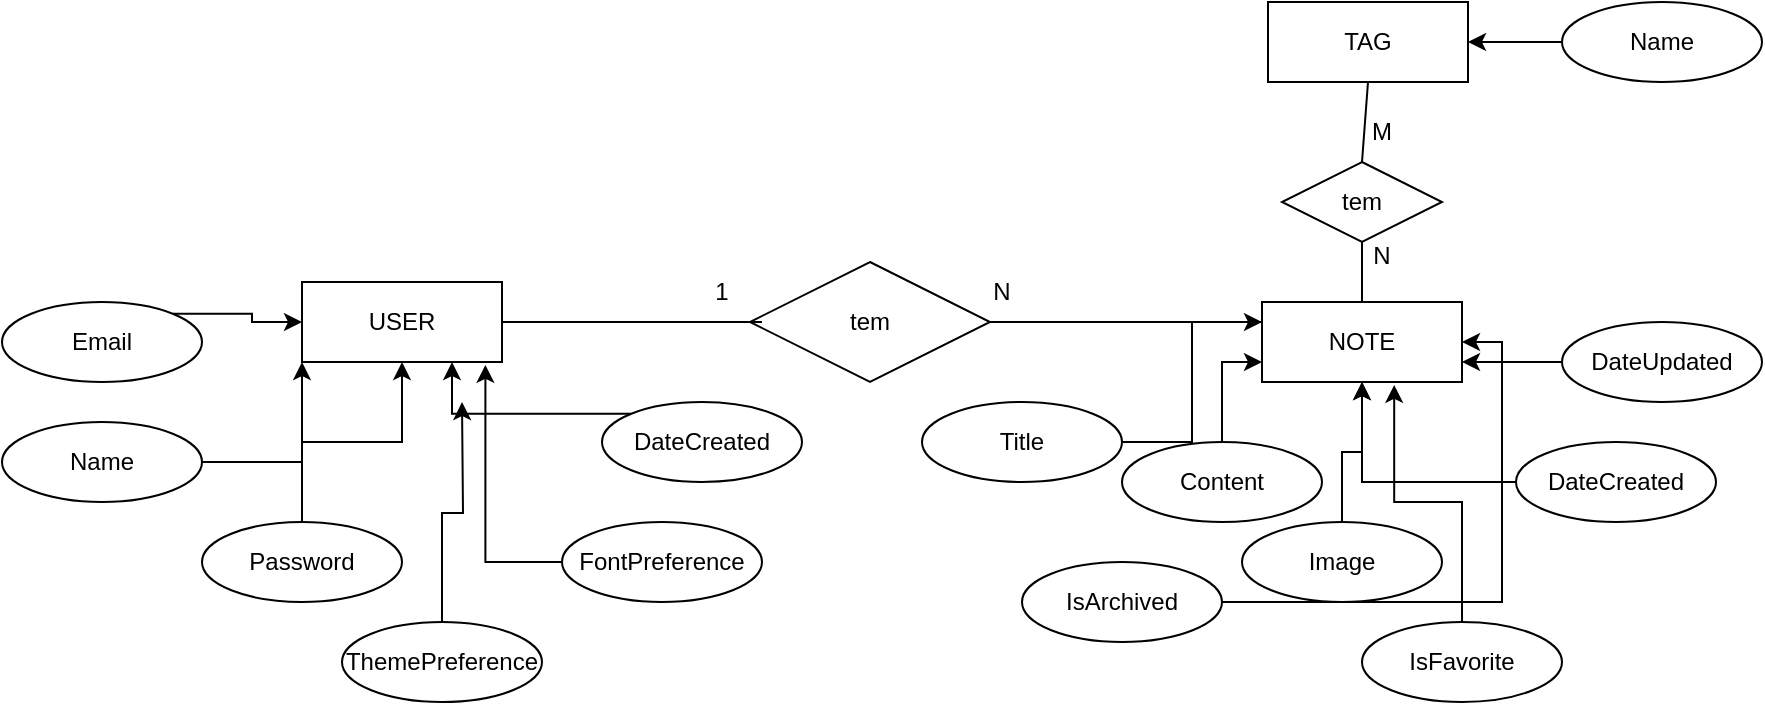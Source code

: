 <mxfile version="27.0.4" pages="3">
  <diagram name="Modelo Conceitual" id="GFitn_Uqq1SxptIxp6u2">
    <mxGraphModel dx="1212" dy="671" grid="1" gridSize="10" guides="1" tooltips="1" connect="1" arrows="1" fold="1" page="1" pageScale="1" pageWidth="827" pageHeight="1169" math="0" shadow="0">
      <root>
        <mxCell id="0" />
        <mxCell id="1" parent="0" />
        <mxCell id="TxYDIwSjiJq48j6zanX5-43" value="USER" style="whiteSpace=wrap;html=1;align=center;" vertex="1" parent="1">
          <mxGeometry x="210" y="200" width="100" height="40" as="geometry" />
        </mxCell>
        <mxCell id="TxYDIwSjiJq48j6zanX5-44" style="edgeStyle=orthogonalEdgeStyle;rounded=0;orthogonalLoop=1;jettySize=auto;html=1;exitX=1;exitY=0;exitDx=0;exitDy=0;entryX=0;entryY=0.5;entryDx=0;entryDy=0;" edge="1" parent="1" source="TxYDIwSjiJq48j6zanX5-45" target="TxYDIwSjiJq48j6zanX5-43">
          <mxGeometry relative="1" as="geometry" />
        </mxCell>
        <mxCell id="TxYDIwSjiJq48j6zanX5-45" value="Email" style="ellipse;whiteSpace=wrap;html=1;align=center;" vertex="1" parent="1">
          <mxGeometry x="60" y="210" width="100" height="40" as="geometry" />
        </mxCell>
        <mxCell id="TxYDIwSjiJq48j6zanX5-46" style="edgeStyle=orthogonalEdgeStyle;rounded=0;orthogonalLoop=1;jettySize=auto;html=1;entryX=0;entryY=1;entryDx=0;entryDy=0;" edge="1" parent="1" source="TxYDIwSjiJq48j6zanX5-47" target="TxYDIwSjiJq48j6zanX5-43">
          <mxGeometry relative="1" as="geometry" />
        </mxCell>
        <mxCell id="TxYDIwSjiJq48j6zanX5-47" value="Name&lt;span style=&quot;color: rgba(0, 0, 0, 0); font-family: monospace; font-size: 0px; text-align: start; text-wrap-mode: nowrap;&quot;&gt;%3CmxGraphModel%3E%3Croot%3E%3CmxCell%20id%3D%220%22%2F%3E%3CmxCell%20id%3D%221%22%20parent%3D%220%22%2F%3E%3CmxCell%20id%3D%222%22%20value%3D%22Email%22%20style%3D%22ellipse%3BwhiteSpace%3Dwrap%3Bhtml%3D1%3Balign%3Dcenter%3B%22%20vertex%3D%221%22%20parent%3D%221%22%3E%3CmxGeometry%20x%3D%2260%22%20y%3D%22150%22%20width%3D%22100%22%20height%3D%2240%22%20as%3D%22geometry%22%2F%3E%3C%2FmxCell%3E%3C%2Froot%3E%3C%2FmxGraphModel%3E&lt;/span&gt;" style="ellipse;whiteSpace=wrap;html=1;align=center;" vertex="1" parent="1">
          <mxGeometry x="60" y="270" width="100" height="40" as="geometry" />
        </mxCell>
        <mxCell id="TxYDIwSjiJq48j6zanX5-48" style="edgeStyle=orthogonalEdgeStyle;rounded=0;orthogonalLoop=1;jettySize=auto;html=1;" edge="1" parent="1" source="TxYDIwSjiJq48j6zanX5-49" target="TxYDIwSjiJq48j6zanX5-43">
          <mxGeometry relative="1" as="geometry" />
        </mxCell>
        <mxCell id="TxYDIwSjiJq48j6zanX5-49" value="Password" style="ellipse;whiteSpace=wrap;html=1;align=center;" vertex="1" parent="1">
          <mxGeometry x="160" y="320" width="100" height="40" as="geometry" />
        </mxCell>
        <mxCell id="TxYDIwSjiJq48j6zanX5-50" style="edgeStyle=orthogonalEdgeStyle;rounded=0;orthogonalLoop=1;jettySize=auto;html=1;exitX=0;exitY=0;exitDx=0;exitDy=0;entryX=0.75;entryY=1;entryDx=0;entryDy=0;" edge="1" parent="1" source="TxYDIwSjiJq48j6zanX5-51" target="TxYDIwSjiJq48j6zanX5-43">
          <mxGeometry relative="1" as="geometry" />
        </mxCell>
        <mxCell id="TxYDIwSjiJq48j6zanX5-51" value="DateCreated" style="ellipse;whiteSpace=wrap;html=1;align=center;" vertex="1" parent="1">
          <mxGeometry x="360" y="260" width="100" height="40" as="geometry" />
        </mxCell>
        <mxCell id="TxYDIwSjiJq48j6zanX5-52" value="NOTE" style="whiteSpace=wrap;html=1;align=center;" vertex="1" parent="1">
          <mxGeometry x="690" y="210" width="100" height="40" as="geometry" />
        </mxCell>
        <mxCell id="TxYDIwSjiJq48j6zanX5-53" style="edgeStyle=orthogonalEdgeStyle;rounded=0;orthogonalLoop=1;jettySize=auto;html=1;" edge="1" parent="1" source="TxYDIwSjiJq48j6zanX5-54">
          <mxGeometry relative="1" as="geometry">
            <mxPoint x="290.0" y="260" as="targetPoint" />
          </mxGeometry>
        </mxCell>
        <mxCell id="TxYDIwSjiJq48j6zanX5-54" value="ThemePreference" style="ellipse;whiteSpace=wrap;html=1;align=center;" vertex="1" parent="1">
          <mxGeometry x="230" y="370" width="100" height="40" as="geometry" />
        </mxCell>
        <mxCell id="TxYDIwSjiJq48j6zanX5-55" style="edgeStyle=orthogonalEdgeStyle;rounded=0;orthogonalLoop=1;jettySize=auto;html=1;entryX=0.917;entryY=1.036;entryDx=0;entryDy=0;entryPerimeter=0;" edge="1" parent="1" source="TxYDIwSjiJq48j6zanX5-56" target="TxYDIwSjiJq48j6zanX5-43">
          <mxGeometry relative="1" as="geometry">
            <mxPoint x="300.0" y="250" as="targetPoint" />
          </mxGeometry>
        </mxCell>
        <mxCell id="TxYDIwSjiJq48j6zanX5-56" value="FontPreference" style="ellipse;whiteSpace=wrap;html=1;align=center;" vertex="1" parent="1">
          <mxGeometry x="340" y="320" width="100" height="40" as="geometry" />
        </mxCell>
        <mxCell id="TxYDIwSjiJq48j6zanX5-57" style="edgeStyle=orthogonalEdgeStyle;rounded=0;orthogonalLoop=1;jettySize=auto;html=1;entryX=0;entryY=0.25;entryDx=0;entryDy=0;" edge="1" parent="1" source="TxYDIwSjiJq48j6zanX5-58" target="TxYDIwSjiJq48j6zanX5-52">
          <mxGeometry relative="1" as="geometry" />
        </mxCell>
        <mxCell id="TxYDIwSjiJq48j6zanX5-58" value="Title" style="ellipse;whiteSpace=wrap;html=1;align=center;" vertex="1" parent="1">
          <mxGeometry x="520" y="260" width="100" height="40" as="geometry" />
        </mxCell>
        <mxCell id="TxYDIwSjiJq48j6zanX5-59" style="edgeStyle=orthogonalEdgeStyle;rounded=0;orthogonalLoop=1;jettySize=auto;html=1;entryX=0;entryY=0.75;entryDx=0;entryDy=0;" edge="1" parent="1" source="TxYDIwSjiJq48j6zanX5-60" target="TxYDIwSjiJq48j6zanX5-52">
          <mxGeometry relative="1" as="geometry" />
        </mxCell>
        <mxCell id="TxYDIwSjiJq48j6zanX5-60" value="Content" style="ellipse;whiteSpace=wrap;html=1;align=center;" vertex="1" parent="1">
          <mxGeometry x="620" y="280" width="100" height="40" as="geometry" />
        </mxCell>
        <mxCell id="TxYDIwSjiJq48j6zanX5-61" style="edgeStyle=orthogonalEdgeStyle;rounded=0;orthogonalLoop=1;jettySize=auto;html=1;entryX=0.5;entryY=1;entryDx=0;entryDy=0;" edge="1" parent="1" source="TxYDIwSjiJq48j6zanX5-62" target="TxYDIwSjiJq48j6zanX5-52">
          <mxGeometry relative="1" as="geometry" />
        </mxCell>
        <mxCell id="TxYDIwSjiJq48j6zanX5-62" value="Image" style="ellipse;whiteSpace=wrap;html=1;align=center;" vertex="1" parent="1">
          <mxGeometry x="680" y="320" width="100" height="40" as="geometry" />
        </mxCell>
        <mxCell id="TxYDIwSjiJq48j6zanX5-63" style="edgeStyle=orthogonalEdgeStyle;rounded=0;orthogonalLoop=1;jettySize=auto;html=1;" edge="1" parent="1" source="TxYDIwSjiJq48j6zanX5-64" target="TxYDIwSjiJq48j6zanX5-52">
          <mxGeometry relative="1" as="geometry">
            <mxPoint x="750" y="260" as="targetPoint" />
          </mxGeometry>
        </mxCell>
        <mxCell id="TxYDIwSjiJq48j6zanX5-64" value="DateCreated" style="ellipse;whiteSpace=wrap;html=1;align=center;" vertex="1" parent="1">
          <mxGeometry x="817" y="280" width="100" height="40" as="geometry" />
        </mxCell>
        <mxCell id="TxYDIwSjiJq48j6zanX5-65" style="edgeStyle=orthogonalEdgeStyle;rounded=0;orthogonalLoop=1;jettySize=auto;html=1;entryX=1;entryY=0.75;entryDx=0;entryDy=0;" edge="1" parent="1" source="TxYDIwSjiJq48j6zanX5-66" target="TxYDIwSjiJq48j6zanX5-52">
          <mxGeometry relative="1" as="geometry" />
        </mxCell>
        <mxCell id="TxYDIwSjiJq48j6zanX5-66" value="DateUpdated" style="ellipse;whiteSpace=wrap;html=1;align=center;" vertex="1" parent="1">
          <mxGeometry x="840" y="220" width="100" height="40" as="geometry" />
        </mxCell>
        <mxCell id="TxYDIwSjiJq48j6zanX5-67" style="edgeStyle=orthogonalEdgeStyle;rounded=0;orthogonalLoop=1;jettySize=auto;html=1;entryX=1;entryY=0.5;entryDx=0;entryDy=0;" edge="1" parent="1" source="TxYDIwSjiJq48j6zanX5-68" target="TxYDIwSjiJq48j6zanX5-52">
          <mxGeometry relative="1" as="geometry" />
        </mxCell>
        <mxCell id="TxYDIwSjiJq48j6zanX5-68" value="IsArchived" style="ellipse;whiteSpace=wrap;html=1;align=center;" vertex="1" parent="1">
          <mxGeometry x="570" y="340" width="100" height="40" as="geometry" />
        </mxCell>
        <mxCell id="TxYDIwSjiJq48j6zanX5-69" style="edgeStyle=orthogonalEdgeStyle;rounded=0;orthogonalLoop=1;jettySize=auto;html=1;entryX=0.661;entryY=1.036;entryDx=0;entryDy=0;entryPerimeter=0;" edge="1" parent="1" source="TxYDIwSjiJq48j6zanX5-70" target="TxYDIwSjiJq48j6zanX5-52">
          <mxGeometry relative="1" as="geometry">
            <mxPoint x="760" y="260" as="targetPoint" />
          </mxGeometry>
        </mxCell>
        <mxCell id="TxYDIwSjiJq48j6zanX5-70" value="IsFavorite" style="ellipse;whiteSpace=wrap;html=1;align=center;" vertex="1" parent="1">
          <mxGeometry x="740" y="370" width="100" height="40" as="geometry" />
        </mxCell>
        <mxCell id="TxYDIwSjiJq48j6zanX5-71" value="TAG" style="whiteSpace=wrap;html=1;align=center;" vertex="1" parent="1">
          <mxGeometry x="693" y="60" width="100" height="40" as="geometry" />
        </mxCell>
        <mxCell id="TxYDIwSjiJq48j6zanX5-72" style="edgeStyle=orthogonalEdgeStyle;rounded=0;orthogonalLoop=1;jettySize=auto;html=1;" edge="1" parent="1" source="TxYDIwSjiJq48j6zanX5-73" target="TxYDIwSjiJq48j6zanX5-71">
          <mxGeometry relative="1" as="geometry" />
        </mxCell>
        <mxCell id="TxYDIwSjiJq48j6zanX5-73" value="Name&lt;span style=&quot;color: rgba(0, 0, 0, 0); font-family: monospace; font-size: 0px; text-align: start; text-wrap-mode: nowrap;&quot;&gt;%3CmxGraphModel%3E%3Croot%3E%3CmxCell%20id%3D%220%22%2F%3E%3CmxCell%20id%3D%221%22%20parent%3D%220%22%2F%3E%3CmxCell%20id%3D%222%22%20value%3D%22Email%22%20style%3D%22ellipse%3BwhiteSpace%3Dwrap%3Bhtml%3D1%3Balign%3Dcenter%3B%22%20vertex%3D%221%22%20parent%3D%221%22%3E%3CmxGeometry%20x%3D%2260%22%20y%3D%22150%22%20width%3D%22100%22%20height%3D%2240%22%20as%3D%22geometry%22%2F%3E%3C%2FmxCell%3E%3C%2Froot%3E%3C%2FmxGraphModel%3E&lt;/span&gt;" style="ellipse;whiteSpace=wrap;html=1;align=center;" vertex="1" parent="1">
          <mxGeometry x="840" y="60" width="100" height="40" as="geometry" />
        </mxCell>
        <mxCell id="TxYDIwSjiJq48j6zanX5-74" value="tem" style="shape=rhombus;perimeter=rhombusPerimeter;whiteSpace=wrap;html=1;align=center;" vertex="1" parent="1">
          <mxGeometry x="434" y="190" width="120" height="60" as="geometry" />
        </mxCell>
        <mxCell id="TxYDIwSjiJq48j6zanX5-75" value="" style="endArrow=none;html=1;rounded=0;exitX=1;exitY=0.5;exitDx=0;exitDy=0;" edge="1" parent="1" source="TxYDIwSjiJq48j6zanX5-43">
          <mxGeometry relative="1" as="geometry">
            <mxPoint x="310" y="220" as="sourcePoint" />
            <mxPoint x="440" y="220" as="targetPoint" />
          </mxGeometry>
        </mxCell>
        <mxCell id="TxYDIwSjiJq48j6zanX5-76" value="" style="endArrow=none;html=1;rounded=0;exitX=1;exitY=0.5;exitDx=0;exitDy=0;entryX=0;entryY=0.25;entryDx=0;entryDy=0;" edge="1" parent="1" source="TxYDIwSjiJq48j6zanX5-74" target="TxYDIwSjiJq48j6zanX5-52">
          <mxGeometry relative="1" as="geometry">
            <mxPoint x="550" y="170" as="sourcePoint" />
            <mxPoint x="710" y="170" as="targetPoint" />
          </mxGeometry>
        </mxCell>
        <mxCell id="TxYDIwSjiJq48j6zanX5-77" value="1" style="text;html=1;align=center;verticalAlign=middle;whiteSpace=wrap;rounded=0;" vertex="1" parent="1">
          <mxGeometry x="390" y="190" width="60" height="30" as="geometry" />
        </mxCell>
        <mxCell id="TxYDIwSjiJq48j6zanX5-78" value="N" style="text;html=1;align=center;verticalAlign=middle;whiteSpace=wrap;rounded=0;" vertex="1" parent="1">
          <mxGeometry x="530" y="190" width="60" height="30" as="geometry" />
        </mxCell>
        <mxCell id="TxYDIwSjiJq48j6zanX5-79" value="tem" style="shape=rhombus;perimeter=rhombusPerimeter;whiteSpace=wrap;html=1;align=center;" vertex="1" parent="1">
          <mxGeometry x="700" y="140" width="80" height="40" as="geometry" />
        </mxCell>
        <mxCell id="TxYDIwSjiJq48j6zanX5-80" value="" style="endArrow=none;html=1;rounded=0;entryX=0.5;entryY=1;entryDx=0;entryDy=0;exitX=0.5;exitY=0;exitDx=0;exitDy=0;" edge="1" parent="1" source="TxYDIwSjiJq48j6zanX5-79" target="TxYDIwSjiJq48j6zanX5-71">
          <mxGeometry width="50" height="50" relative="1" as="geometry">
            <mxPoint x="620" y="150" as="sourcePoint" />
            <mxPoint x="670" y="100" as="targetPoint" />
          </mxGeometry>
        </mxCell>
        <mxCell id="TxYDIwSjiJq48j6zanX5-81" value="" style="endArrow=none;html=1;rounded=0;exitX=0.5;exitY=0;exitDx=0;exitDy=0;entryX=0.5;entryY=1;entryDx=0;entryDy=0;" edge="1" parent="1" source="TxYDIwSjiJq48j6zanX5-52" target="TxYDIwSjiJq48j6zanX5-79">
          <mxGeometry width="50" height="50" relative="1" as="geometry">
            <mxPoint x="600" y="150" as="sourcePoint" />
            <mxPoint x="650" y="100" as="targetPoint" />
          </mxGeometry>
        </mxCell>
        <mxCell id="TxYDIwSjiJq48j6zanX5-82" value="N" style="text;html=1;align=center;verticalAlign=middle;whiteSpace=wrap;rounded=0;" vertex="1" parent="1">
          <mxGeometry x="720" y="170" width="60" height="34" as="geometry" />
        </mxCell>
        <mxCell id="TxYDIwSjiJq48j6zanX5-83" value="M" style="text;html=1;align=center;verticalAlign=middle;whiteSpace=wrap;rounded=0;" vertex="1" parent="1">
          <mxGeometry x="720" y="110" width="60" height="30" as="geometry" />
        </mxCell>
      </root>
    </mxGraphModel>
  </diagram>
  <diagram id="LC0yp8Z5pGSbEX3fBK40" name="Modelo Lógico">
    <mxGraphModel dx="1030" dy="570" grid="1" gridSize="10" guides="1" tooltips="1" connect="1" arrows="1" fold="1" page="1" pageScale="1" pageWidth="1169" pageHeight="827" math="0" shadow="0">
      <root>
        <mxCell id="0" />
        <mxCell id="1" parent="0" />
        <mxCell id="jrxYhTmzXREU2-UzFOaf-1" value="USER" style="shape=table;startSize=30;container=1;collapsible=1;childLayout=tableLayout;fixedRows=1;rowLines=0;fontStyle=1;align=center;resizeLast=1;html=1;" parent="1" vertex="1">
          <mxGeometry x="100" y="360" width="180" height="240" as="geometry" />
        </mxCell>
        <mxCell id="jrxYhTmzXREU2-UzFOaf-2" value="" style="shape=tableRow;horizontal=0;startSize=0;swimlaneHead=0;swimlaneBody=0;fillColor=none;collapsible=0;dropTarget=0;points=[[0,0.5],[1,0.5]];portConstraint=eastwest;top=0;left=0;right=0;bottom=1;" parent="jrxYhTmzXREU2-UzFOaf-1" vertex="1">
          <mxGeometry y="30" width="180" height="30" as="geometry" />
        </mxCell>
        <mxCell id="jrxYhTmzXREU2-UzFOaf-3" value="PK" style="shape=partialRectangle;connectable=0;fillColor=none;top=0;left=0;bottom=0;right=0;fontStyle=1;overflow=hidden;whiteSpace=wrap;html=1;" parent="jrxYhTmzXREU2-UzFOaf-2" vertex="1">
          <mxGeometry width="30" height="30" as="geometry">
            <mxRectangle width="30" height="30" as="alternateBounds" />
          </mxGeometry>
        </mxCell>
        <mxCell id="jrxYhTmzXREU2-UzFOaf-4" value="IdUser" style="shape=partialRectangle;connectable=0;fillColor=none;top=0;left=0;bottom=0;right=0;align=left;spacingLeft=6;fontStyle=5;overflow=hidden;whiteSpace=wrap;html=1;" parent="jrxYhTmzXREU2-UzFOaf-2" vertex="1">
          <mxGeometry x="30" width="150" height="30" as="geometry">
            <mxRectangle width="150" height="30" as="alternateBounds" />
          </mxGeometry>
        </mxCell>
        <mxCell id="jrxYhTmzXREU2-UzFOaf-5" value="" style="shape=tableRow;horizontal=0;startSize=0;swimlaneHead=0;swimlaneBody=0;fillColor=none;collapsible=0;dropTarget=0;points=[[0,0.5],[1,0.5]];portConstraint=eastwest;top=0;left=0;right=0;bottom=0;" parent="jrxYhTmzXREU2-UzFOaf-1" vertex="1">
          <mxGeometry y="60" width="180" height="30" as="geometry" />
        </mxCell>
        <mxCell id="jrxYhTmzXREU2-UzFOaf-6" value="" style="shape=partialRectangle;connectable=0;fillColor=none;top=0;left=0;bottom=0;right=0;editable=1;overflow=hidden;whiteSpace=wrap;html=1;" parent="jrxYhTmzXREU2-UzFOaf-5" vertex="1">
          <mxGeometry width="30" height="30" as="geometry">
            <mxRectangle width="30" height="30" as="alternateBounds" />
          </mxGeometry>
        </mxCell>
        <mxCell id="jrxYhTmzXREU2-UzFOaf-7" value="Name" style="shape=partialRectangle;connectable=0;fillColor=none;top=0;left=0;bottom=0;right=0;align=left;spacingLeft=6;overflow=hidden;whiteSpace=wrap;html=1;" parent="jrxYhTmzXREU2-UzFOaf-5" vertex="1">
          <mxGeometry x="30" width="150" height="30" as="geometry">
            <mxRectangle width="150" height="30" as="alternateBounds" />
          </mxGeometry>
        </mxCell>
        <mxCell id="jrxYhTmzXREU2-UzFOaf-8" value="" style="shape=tableRow;horizontal=0;startSize=0;swimlaneHead=0;swimlaneBody=0;fillColor=none;collapsible=0;dropTarget=0;points=[[0,0.5],[1,0.5]];portConstraint=eastwest;top=0;left=0;right=0;bottom=0;" parent="jrxYhTmzXREU2-UzFOaf-1" vertex="1">
          <mxGeometry y="90" width="180" height="30" as="geometry" />
        </mxCell>
        <mxCell id="jrxYhTmzXREU2-UzFOaf-9" value="" style="shape=partialRectangle;connectable=0;fillColor=none;top=0;left=0;bottom=0;right=0;editable=1;overflow=hidden;whiteSpace=wrap;html=1;" parent="jrxYhTmzXREU2-UzFOaf-8" vertex="1">
          <mxGeometry width="30" height="30" as="geometry">
            <mxRectangle width="30" height="30" as="alternateBounds" />
          </mxGeometry>
        </mxCell>
        <mxCell id="jrxYhTmzXREU2-UzFOaf-10" value="E-mail" style="shape=partialRectangle;connectable=0;fillColor=none;top=0;left=0;bottom=0;right=0;align=left;spacingLeft=6;overflow=hidden;whiteSpace=wrap;html=1;" parent="jrxYhTmzXREU2-UzFOaf-8" vertex="1">
          <mxGeometry x="30" width="150" height="30" as="geometry">
            <mxRectangle width="150" height="30" as="alternateBounds" />
          </mxGeometry>
        </mxCell>
        <mxCell id="jrxYhTmzXREU2-UzFOaf-11" value="" style="shape=tableRow;horizontal=0;startSize=0;swimlaneHead=0;swimlaneBody=0;fillColor=none;collapsible=0;dropTarget=0;points=[[0,0.5],[1,0.5]];portConstraint=eastwest;top=0;left=0;right=0;bottom=0;" parent="jrxYhTmzXREU2-UzFOaf-1" vertex="1">
          <mxGeometry y="120" width="180" height="30" as="geometry" />
        </mxCell>
        <mxCell id="jrxYhTmzXREU2-UzFOaf-12" value="" style="shape=partialRectangle;connectable=0;fillColor=none;top=0;left=0;bottom=0;right=0;editable=1;overflow=hidden;whiteSpace=wrap;html=1;" parent="jrxYhTmzXREU2-UzFOaf-11" vertex="1">
          <mxGeometry width="30" height="30" as="geometry">
            <mxRectangle width="30" height="30" as="alternateBounds" />
          </mxGeometry>
        </mxCell>
        <mxCell id="jrxYhTmzXREU2-UzFOaf-13" value="Password" style="shape=partialRectangle;connectable=0;fillColor=none;top=0;left=0;bottom=0;right=0;align=left;spacingLeft=6;overflow=hidden;whiteSpace=wrap;html=1;" parent="jrxYhTmzXREU2-UzFOaf-11" vertex="1">
          <mxGeometry x="30" width="150" height="30" as="geometry">
            <mxRectangle width="150" height="30" as="alternateBounds" />
          </mxGeometry>
        </mxCell>
        <mxCell id="4gci7dMAnFwMINMMyCjD-27" value="" style="shape=tableRow;horizontal=0;startSize=0;swimlaneHead=0;swimlaneBody=0;fillColor=none;collapsible=0;dropTarget=0;points=[[0,0.5],[1,0.5]];portConstraint=eastwest;top=0;left=0;right=0;bottom=0;" parent="jrxYhTmzXREU2-UzFOaf-1" vertex="1">
          <mxGeometry y="150" width="180" height="30" as="geometry" />
        </mxCell>
        <mxCell id="4gci7dMAnFwMINMMyCjD-28" value="" style="shape=partialRectangle;connectable=0;fillColor=none;top=0;left=0;bottom=0;right=0;editable=1;overflow=hidden;whiteSpace=wrap;html=1;" parent="4gci7dMAnFwMINMMyCjD-27" vertex="1">
          <mxGeometry width="30" height="30" as="geometry">
            <mxRectangle width="30" height="30" as="alternateBounds" />
          </mxGeometry>
        </mxCell>
        <mxCell id="4gci7dMAnFwMINMMyCjD-29" value="UserThemePreference" style="shape=partialRectangle;connectable=0;fillColor=none;top=0;left=0;bottom=0;right=0;align=left;spacingLeft=6;overflow=hidden;whiteSpace=wrap;html=1;" parent="4gci7dMAnFwMINMMyCjD-27" vertex="1">
          <mxGeometry x="30" width="150" height="30" as="geometry">
            <mxRectangle width="150" height="30" as="alternateBounds" />
          </mxGeometry>
        </mxCell>
        <mxCell id="4gci7dMAnFwMINMMyCjD-30" value="" style="shape=tableRow;horizontal=0;startSize=0;swimlaneHead=0;swimlaneBody=0;fillColor=none;collapsible=0;dropTarget=0;points=[[0,0.5],[1,0.5]];portConstraint=eastwest;top=0;left=0;right=0;bottom=0;" parent="jrxYhTmzXREU2-UzFOaf-1" vertex="1">
          <mxGeometry y="180" width="180" height="30" as="geometry" />
        </mxCell>
        <mxCell id="4gci7dMAnFwMINMMyCjD-31" value="" style="shape=partialRectangle;connectable=0;fillColor=none;top=0;left=0;bottom=0;right=0;editable=1;overflow=hidden;whiteSpace=wrap;html=1;" parent="4gci7dMAnFwMINMMyCjD-30" vertex="1">
          <mxGeometry width="30" height="30" as="geometry">
            <mxRectangle width="30" height="30" as="alternateBounds" />
          </mxGeometry>
        </mxCell>
        <mxCell id="4gci7dMAnFwMINMMyCjD-32" value="UserFontPreference" style="shape=partialRectangle;connectable=0;fillColor=none;top=0;left=0;bottom=0;right=0;align=left;spacingLeft=6;overflow=hidden;whiteSpace=wrap;html=1;" parent="4gci7dMAnFwMINMMyCjD-30" vertex="1">
          <mxGeometry x="30" width="150" height="30" as="geometry">
            <mxRectangle width="150" height="30" as="alternateBounds" />
          </mxGeometry>
        </mxCell>
        <mxCell id="rWOp-Gt1o1wOZVpWEtKT-8" style="shape=tableRow;horizontal=0;startSize=0;swimlaneHead=0;swimlaneBody=0;fillColor=none;collapsible=0;dropTarget=0;points=[[0,0.5],[1,0.5]];portConstraint=eastwest;top=0;left=0;right=0;bottom=0;" parent="jrxYhTmzXREU2-UzFOaf-1" vertex="1">
          <mxGeometry y="210" width="180" height="30" as="geometry" />
        </mxCell>
        <mxCell id="rWOp-Gt1o1wOZVpWEtKT-9" style="shape=partialRectangle;connectable=0;fillColor=none;top=0;left=0;bottom=0;right=0;editable=1;overflow=hidden;whiteSpace=wrap;html=1;" parent="rWOp-Gt1o1wOZVpWEtKT-8" vertex="1">
          <mxGeometry width="30" height="30" as="geometry">
            <mxRectangle width="30" height="30" as="alternateBounds" />
          </mxGeometry>
        </mxCell>
        <mxCell id="rWOp-Gt1o1wOZVpWEtKT-10" value="CreatedAt" style="shape=partialRectangle;connectable=0;fillColor=none;top=0;left=0;bottom=0;right=0;align=left;spacingLeft=6;overflow=hidden;whiteSpace=wrap;html=1;" parent="rWOp-Gt1o1wOZVpWEtKT-8" vertex="1">
          <mxGeometry x="30" width="150" height="30" as="geometry">
            <mxRectangle width="150" height="30" as="alternateBounds" />
          </mxGeometry>
        </mxCell>
        <mxCell id="jrxYhTmzXREU2-UzFOaf-14" value="NOTE" style="shape=table;startSize=30;container=1;collapsible=1;childLayout=tableLayout;fixedRows=1;rowLines=0;fontStyle=1;align=center;resizeLast=1;html=1;swimlaneLine=1;" parent="1" vertex="1">
          <mxGeometry x="360" y="360" width="180" height="360" as="geometry" />
        </mxCell>
        <mxCell id="jrxYhTmzXREU2-UzFOaf-15" value="" style="shape=tableRow;horizontal=0;startSize=0;swimlaneHead=0;swimlaneBody=0;fillColor=none;collapsible=0;dropTarget=0;points=[[0,0.5],[1,0.5]];portConstraint=eastwest;top=0;left=0;right=0;bottom=1;" parent="jrxYhTmzXREU2-UzFOaf-14" vertex="1">
          <mxGeometry y="30" width="180" height="30" as="geometry" />
        </mxCell>
        <mxCell id="jrxYhTmzXREU2-UzFOaf-16" value="PK" style="shape=partialRectangle;connectable=0;fillColor=none;top=0;left=0;bottom=0;right=0;fontStyle=1;overflow=hidden;whiteSpace=wrap;html=1;" parent="jrxYhTmzXREU2-UzFOaf-15" vertex="1">
          <mxGeometry width="30" height="30" as="geometry">
            <mxRectangle width="30" height="30" as="alternateBounds" />
          </mxGeometry>
        </mxCell>
        <mxCell id="jrxYhTmzXREU2-UzFOaf-17" value="IdNote" style="shape=partialRectangle;connectable=0;fillColor=none;top=0;left=0;bottom=0;right=0;align=left;spacingLeft=6;fontStyle=5;overflow=hidden;whiteSpace=wrap;html=1;" parent="jrxYhTmzXREU2-UzFOaf-15" vertex="1">
          <mxGeometry x="30" width="150" height="30" as="geometry">
            <mxRectangle width="150" height="30" as="alternateBounds" />
          </mxGeometry>
        </mxCell>
        <mxCell id="jrxYhTmzXREU2-UzFOaf-18" value="" style="shape=tableRow;horizontal=0;startSize=0;swimlaneHead=0;swimlaneBody=0;fillColor=none;collapsible=0;dropTarget=0;points=[[0,0.5],[1,0.5]];portConstraint=eastwest;top=0;left=0;right=0;bottom=0;" parent="jrxYhTmzXREU2-UzFOaf-14" vertex="1">
          <mxGeometry y="60" width="180" height="30" as="geometry" />
        </mxCell>
        <mxCell id="jrxYhTmzXREU2-UzFOaf-19" value="" style="shape=partialRectangle;connectable=0;fillColor=none;top=0;left=0;bottom=0;right=0;editable=1;overflow=hidden;whiteSpace=wrap;html=1;" parent="jrxYhTmzXREU2-UzFOaf-18" vertex="1">
          <mxGeometry width="30" height="30" as="geometry">
            <mxRectangle width="30" height="30" as="alternateBounds" />
          </mxGeometry>
        </mxCell>
        <mxCell id="jrxYhTmzXREU2-UzFOaf-20" value="Title" style="shape=partialRectangle;connectable=0;fillColor=none;top=0;left=0;bottom=0;right=0;align=left;spacingLeft=6;overflow=hidden;whiteSpace=wrap;html=1;" parent="jrxYhTmzXREU2-UzFOaf-18" vertex="1">
          <mxGeometry x="30" width="150" height="30" as="geometry">
            <mxRectangle width="150" height="30" as="alternateBounds" />
          </mxGeometry>
        </mxCell>
        <mxCell id="jrxYhTmzXREU2-UzFOaf-21" value="" style="shape=tableRow;horizontal=0;startSize=0;swimlaneHead=0;swimlaneBody=0;fillColor=none;collapsible=0;dropTarget=0;points=[[0,0.5],[1,0.5]];portConstraint=eastwest;top=0;left=0;right=0;bottom=0;" parent="jrxYhTmzXREU2-UzFOaf-14" vertex="1">
          <mxGeometry y="90" width="180" height="30" as="geometry" />
        </mxCell>
        <mxCell id="jrxYhTmzXREU2-UzFOaf-22" value="" style="shape=partialRectangle;connectable=0;fillColor=none;top=0;left=0;bottom=0;right=0;editable=1;overflow=hidden;whiteSpace=wrap;html=1;" parent="jrxYhTmzXREU2-UzFOaf-21" vertex="1">
          <mxGeometry width="30" height="30" as="geometry">
            <mxRectangle width="30" height="30" as="alternateBounds" />
          </mxGeometry>
        </mxCell>
        <mxCell id="jrxYhTmzXREU2-UzFOaf-23" value="Content" style="shape=partialRectangle;connectable=0;fillColor=none;top=0;left=0;bottom=0;right=0;align=left;spacingLeft=6;overflow=hidden;whiteSpace=wrap;html=1;" parent="jrxYhTmzXREU2-UzFOaf-21" vertex="1">
          <mxGeometry x="30" width="150" height="30" as="geometry">
            <mxRectangle width="150" height="30" as="alternateBounds" />
          </mxGeometry>
        </mxCell>
        <mxCell id="rWOp-Gt1o1wOZVpWEtKT-11" style="shape=tableRow;horizontal=0;startSize=0;swimlaneHead=0;swimlaneBody=0;fillColor=none;collapsible=0;dropTarget=0;points=[[0,0.5],[1,0.5]];portConstraint=eastwest;top=0;left=0;right=0;bottom=0;" parent="jrxYhTmzXREU2-UzFOaf-14" vertex="1">
          <mxGeometry y="120" width="180" height="30" as="geometry" />
        </mxCell>
        <mxCell id="rWOp-Gt1o1wOZVpWEtKT-12" style="shape=partialRectangle;connectable=0;fillColor=none;top=0;left=0;bottom=0;right=0;editable=1;overflow=hidden;whiteSpace=wrap;html=1;" parent="rWOp-Gt1o1wOZVpWEtKT-11" vertex="1">
          <mxGeometry width="30" height="30" as="geometry">
            <mxRectangle width="30" height="30" as="alternateBounds" />
          </mxGeometry>
        </mxCell>
        <mxCell id="rWOp-Gt1o1wOZVpWEtKT-13" value="Imageurl" style="shape=partialRectangle;connectable=0;fillColor=none;top=0;left=0;bottom=0;right=0;align=left;spacingLeft=6;overflow=hidden;whiteSpace=wrap;html=1;" parent="rWOp-Gt1o1wOZVpWEtKT-11" vertex="1">
          <mxGeometry x="30" width="150" height="30" as="geometry">
            <mxRectangle width="150" height="30" as="alternateBounds" />
          </mxGeometry>
        </mxCell>
        <mxCell id="rWOp-Gt1o1wOZVpWEtKT-14" style="shape=tableRow;horizontal=0;startSize=0;swimlaneHead=0;swimlaneBody=0;fillColor=none;collapsible=0;dropTarget=0;points=[[0,0.5],[1,0.5]];portConstraint=eastwest;top=0;left=0;right=0;bottom=0;" parent="jrxYhTmzXREU2-UzFOaf-14" vertex="1">
          <mxGeometry y="150" width="180" height="30" as="geometry" />
        </mxCell>
        <mxCell id="rWOp-Gt1o1wOZVpWEtKT-15" style="shape=partialRectangle;connectable=0;fillColor=none;top=0;left=0;bottom=0;right=0;editable=1;overflow=hidden;whiteSpace=wrap;html=1;" parent="rWOp-Gt1o1wOZVpWEtKT-14" vertex="1">
          <mxGeometry width="30" height="30" as="geometry">
            <mxRectangle width="30" height="30" as="alternateBounds" />
          </mxGeometry>
        </mxCell>
        <mxCell id="rWOp-Gt1o1wOZVpWEtKT-16" value="Priority" style="shape=partialRectangle;connectable=0;fillColor=none;top=0;left=0;bottom=0;right=0;align=left;spacingLeft=6;overflow=hidden;whiteSpace=wrap;html=1;" parent="rWOp-Gt1o1wOZVpWEtKT-14" vertex="1">
          <mxGeometry x="30" width="150" height="30" as="geometry">
            <mxRectangle width="150" height="30" as="alternateBounds" />
          </mxGeometry>
        </mxCell>
        <mxCell id="jrxYhTmzXREU2-UzFOaf-24" value="" style="shape=tableRow;horizontal=0;startSize=0;swimlaneHead=0;swimlaneBody=0;fillColor=none;collapsible=0;dropTarget=0;points=[[0,0.5],[1,0.5]];portConstraint=eastwest;top=0;left=0;right=0;bottom=0;" parent="jrxYhTmzXREU2-UzFOaf-14" vertex="1">
          <mxGeometry y="180" width="180" height="30" as="geometry" />
        </mxCell>
        <mxCell id="jrxYhTmzXREU2-UzFOaf-25" value="" style="shape=partialRectangle;connectable=0;fillColor=none;top=0;left=0;bottom=0;right=0;editable=1;overflow=hidden;whiteSpace=wrap;html=1;" parent="jrxYhTmzXREU2-UzFOaf-24" vertex="1">
          <mxGeometry width="30" height="30" as="geometry">
            <mxRectangle width="30" height="30" as="alternateBounds" />
          </mxGeometry>
        </mxCell>
        <mxCell id="jrxYhTmzXREU2-UzFOaf-26" value="ImageUrl" style="shape=partialRectangle;connectable=0;fillColor=none;top=0;left=0;bottom=0;right=0;align=left;spacingLeft=6;overflow=hidden;whiteSpace=wrap;html=1;" parent="jrxYhTmzXREU2-UzFOaf-24" vertex="1">
          <mxGeometry x="30" width="150" height="30" as="geometry">
            <mxRectangle width="150" height="30" as="alternateBounds" />
          </mxGeometry>
        </mxCell>
        <mxCell id="PmrP8S9YGyrBBrGUnPLm-4" style="shape=tableRow;horizontal=0;startSize=0;swimlaneHead=0;swimlaneBody=0;fillColor=none;collapsible=0;dropTarget=0;points=[[0,0.5],[1,0.5]];portConstraint=eastwest;top=0;left=0;right=0;bottom=0;" parent="jrxYhTmzXREU2-UzFOaf-14" vertex="1">
          <mxGeometry y="210" width="180" height="30" as="geometry" />
        </mxCell>
        <mxCell id="PmrP8S9YGyrBBrGUnPLm-5" style="shape=partialRectangle;connectable=0;fillColor=none;top=0;left=0;bottom=0;right=0;editable=1;overflow=hidden;whiteSpace=wrap;html=1;" parent="PmrP8S9YGyrBBrGUnPLm-4" vertex="1">
          <mxGeometry width="30" height="30" as="geometry">
            <mxRectangle width="30" height="30" as="alternateBounds" />
          </mxGeometry>
        </mxCell>
        <mxCell id="PmrP8S9YGyrBBrGUnPLm-6" value="IsArchived" style="shape=partialRectangle;connectable=0;fillColor=none;top=0;left=0;bottom=0;right=0;align=left;spacingLeft=6;overflow=hidden;whiteSpace=wrap;html=1;" parent="PmrP8S9YGyrBBrGUnPLm-4" vertex="1">
          <mxGeometry x="30" width="150" height="30" as="geometry">
            <mxRectangle width="150" height="30" as="alternateBounds" />
          </mxGeometry>
        </mxCell>
        <mxCell id="PmrP8S9YGyrBBrGUnPLm-1" style="shape=tableRow;horizontal=0;startSize=0;swimlaneHead=0;swimlaneBody=0;fillColor=none;collapsible=0;dropTarget=0;points=[[0,0.5],[1,0.5]];portConstraint=eastwest;top=0;left=0;right=0;bottom=0;" parent="jrxYhTmzXREU2-UzFOaf-14" vertex="1">
          <mxGeometry y="240" width="180" height="30" as="geometry" />
        </mxCell>
        <mxCell id="PmrP8S9YGyrBBrGUnPLm-2" style="shape=partialRectangle;connectable=0;fillColor=none;top=0;left=0;bottom=0;right=0;editable=1;overflow=hidden;whiteSpace=wrap;html=1;" parent="PmrP8S9YGyrBBrGUnPLm-1" vertex="1">
          <mxGeometry width="30" height="30" as="geometry">
            <mxRectangle width="30" height="30" as="alternateBounds" />
          </mxGeometry>
        </mxCell>
        <mxCell id="PmrP8S9YGyrBBrGUnPLm-3" value="ArchivedDateTime" style="shape=partialRectangle;connectable=0;fillColor=none;top=0;left=0;bottom=0;right=0;align=left;spacingLeft=6;overflow=hidden;whiteSpace=wrap;html=1;" parent="PmrP8S9YGyrBBrGUnPLm-1" vertex="1">
          <mxGeometry x="30" width="150" height="30" as="geometry">
            <mxRectangle width="150" height="30" as="alternateBounds" />
          </mxGeometry>
        </mxCell>
        <mxCell id="PmrP8S9YGyrBBrGUnPLm-10" style="shape=tableRow;horizontal=0;startSize=0;swimlaneHead=0;swimlaneBody=0;fillColor=none;collapsible=0;dropTarget=0;points=[[0,0.5],[1,0.5]];portConstraint=eastwest;top=0;left=0;right=0;bottom=0;" parent="jrxYhTmzXREU2-UzFOaf-14" vertex="1">
          <mxGeometry y="270" width="180" height="30" as="geometry" />
        </mxCell>
        <mxCell id="PmrP8S9YGyrBBrGUnPLm-11" style="shape=partialRectangle;connectable=0;fillColor=none;top=0;left=0;bottom=0;right=0;editable=1;overflow=hidden;whiteSpace=wrap;html=1;" parent="PmrP8S9YGyrBBrGUnPLm-10" vertex="1">
          <mxGeometry width="30" height="30" as="geometry">
            <mxRectangle width="30" height="30" as="alternateBounds" />
          </mxGeometry>
        </mxCell>
        <mxCell id="PmrP8S9YGyrBBrGUnPLm-12" value="CreatedAt" style="shape=partialRectangle;connectable=0;fillColor=none;top=0;left=0;bottom=0;right=0;align=left;spacingLeft=6;overflow=hidden;whiteSpace=wrap;html=1;" parent="PmrP8S9YGyrBBrGUnPLm-10" vertex="1">
          <mxGeometry x="30" width="150" height="30" as="geometry">
            <mxRectangle width="150" height="30" as="alternateBounds" />
          </mxGeometry>
        </mxCell>
        <mxCell id="PmrP8S9YGyrBBrGUnPLm-7" style="shape=tableRow;horizontal=0;startSize=0;swimlaneHead=0;swimlaneBody=0;fillColor=none;collapsible=0;dropTarget=0;points=[[0,0.5],[1,0.5]];portConstraint=eastwest;top=0;left=0;right=0;bottom=0;" parent="jrxYhTmzXREU2-UzFOaf-14" vertex="1">
          <mxGeometry y="300" width="180" height="30" as="geometry" />
        </mxCell>
        <mxCell id="PmrP8S9YGyrBBrGUnPLm-8" style="shape=partialRectangle;connectable=0;fillColor=none;top=0;left=0;bottom=0;right=0;editable=1;overflow=hidden;whiteSpace=wrap;html=1;" parent="PmrP8S9YGyrBBrGUnPLm-7" vertex="1">
          <mxGeometry width="30" height="30" as="geometry">
            <mxRectangle width="30" height="30" as="alternateBounds" />
          </mxGeometry>
        </mxCell>
        <mxCell id="PmrP8S9YGyrBBrGUnPLm-9" value="UpdatedAt" style="shape=partialRectangle;connectable=0;fillColor=none;top=0;left=0;bottom=0;right=0;align=left;spacingLeft=6;overflow=hidden;whiteSpace=wrap;html=1;" parent="PmrP8S9YGyrBBrGUnPLm-7" vertex="1">
          <mxGeometry x="30" width="150" height="30" as="geometry">
            <mxRectangle width="150" height="30" as="alternateBounds" />
          </mxGeometry>
        </mxCell>
        <mxCell id="4gci7dMAnFwMINMMyCjD-36" value="" style="shape=tableRow;horizontal=0;startSize=0;swimlaneHead=0;swimlaneBody=0;fillColor=none;collapsible=0;dropTarget=0;points=[[0,0.5],[1,0.5]];portConstraint=eastwest;top=0;left=0;right=0;bottom=1;" parent="jrxYhTmzXREU2-UzFOaf-14" vertex="1">
          <mxGeometry y="330" width="180" height="30" as="geometry" />
        </mxCell>
        <mxCell id="4gci7dMAnFwMINMMyCjD-37" value="FK" style="shape=partialRectangle;connectable=0;fillColor=none;top=0;left=0;bottom=0;right=0;fontStyle=1;overflow=hidden;whiteSpace=wrap;html=1;" parent="4gci7dMAnFwMINMMyCjD-36" vertex="1">
          <mxGeometry width="30" height="30" as="geometry">
            <mxRectangle width="30" height="30" as="alternateBounds" />
          </mxGeometry>
        </mxCell>
        <mxCell id="4gci7dMAnFwMINMMyCjD-38" value="UserID" style="shape=partialRectangle;connectable=0;fillColor=none;top=0;left=0;bottom=0;right=0;align=left;spacingLeft=6;fontStyle=5;overflow=hidden;whiteSpace=wrap;html=1;" parent="4gci7dMAnFwMINMMyCjD-36" vertex="1">
          <mxGeometry x="30" width="150" height="30" as="geometry">
            <mxRectangle width="150" height="30" as="alternateBounds" />
          </mxGeometry>
        </mxCell>
        <mxCell id="0jCU4VT8t3RcOZ7ZZGpK-1" value="TAG" style="shape=table;startSize=30;container=1;collapsible=1;childLayout=tableLayout;fixedRows=1;rowLines=0;fontStyle=1;align=center;resizeLast=1;html=1;" parent="1" vertex="1">
          <mxGeometry x="910" y="360" width="180" height="120" as="geometry" />
        </mxCell>
        <mxCell id="0jCU4VT8t3RcOZ7ZZGpK-2" value="" style="shape=tableRow;horizontal=0;startSize=0;swimlaneHead=0;swimlaneBody=0;fillColor=none;collapsible=0;dropTarget=0;points=[[0,0.5],[1,0.5]];portConstraint=eastwest;top=0;left=0;right=0;bottom=1;" parent="0jCU4VT8t3RcOZ7ZZGpK-1" vertex="1">
          <mxGeometry y="30" width="180" height="30" as="geometry" />
        </mxCell>
        <mxCell id="0jCU4VT8t3RcOZ7ZZGpK-3" value="PK" style="shape=partialRectangle;connectable=0;fillColor=none;top=0;left=0;bottom=0;right=0;fontStyle=1;overflow=hidden;whiteSpace=wrap;html=1;" parent="0jCU4VT8t3RcOZ7ZZGpK-2" vertex="1">
          <mxGeometry width="30" height="30" as="geometry">
            <mxRectangle width="30" height="30" as="alternateBounds" />
          </mxGeometry>
        </mxCell>
        <mxCell id="0jCU4VT8t3RcOZ7ZZGpK-4" value="IdTag" style="shape=partialRectangle;connectable=0;fillColor=none;top=0;left=0;bottom=0;right=0;align=left;spacingLeft=6;fontStyle=5;overflow=hidden;whiteSpace=wrap;html=1;" parent="0jCU4VT8t3RcOZ7ZZGpK-2" vertex="1">
          <mxGeometry x="30" width="150" height="30" as="geometry">
            <mxRectangle width="150" height="30" as="alternateBounds" />
          </mxGeometry>
        </mxCell>
        <mxCell id="0jCU4VT8t3RcOZ7ZZGpK-5" value="" style="shape=tableRow;horizontal=0;startSize=0;swimlaneHead=0;swimlaneBody=0;fillColor=none;collapsible=0;dropTarget=0;points=[[0,0.5],[1,0.5]];portConstraint=eastwest;top=0;left=0;right=0;bottom=0;" parent="0jCU4VT8t3RcOZ7ZZGpK-1" vertex="1">
          <mxGeometry y="60" width="180" height="30" as="geometry" />
        </mxCell>
        <mxCell id="0jCU4VT8t3RcOZ7ZZGpK-6" value="" style="shape=partialRectangle;connectable=0;fillColor=none;top=0;left=0;bottom=0;right=0;editable=1;overflow=hidden;whiteSpace=wrap;html=1;" parent="0jCU4VT8t3RcOZ7ZZGpK-5" vertex="1">
          <mxGeometry width="30" height="30" as="geometry">
            <mxRectangle width="30" height="30" as="alternateBounds" />
          </mxGeometry>
        </mxCell>
        <mxCell id="0jCU4VT8t3RcOZ7ZZGpK-7" value="Name" style="shape=partialRectangle;connectable=0;fillColor=none;top=0;left=0;bottom=0;right=0;align=left;spacingLeft=6;overflow=hidden;whiteSpace=wrap;html=1;" parent="0jCU4VT8t3RcOZ7ZZGpK-5" vertex="1">
          <mxGeometry x="30" width="150" height="30" as="geometry">
            <mxRectangle width="150" height="30" as="alternateBounds" />
          </mxGeometry>
        </mxCell>
        <mxCell id="0jCU4VT8t3RcOZ7ZZGpK-8" value="" style="shape=tableRow;horizontal=0;startSize=0;swimlaneHead=0;swimlaneBody=0;fillColor=none;collapsible=0;dropTarget=0;points=[[0,0.5],[1,0.5]];portConstraint=eastwest;top=0;left=0;right=0;bottom=0;" parent="0jCU4VT8t3RcOZ7ZZGpK-1" vertex="1">
          <mxGeometry y="90" width="180" height="30" as="geometry" />
        </mxCell>
        <mxCell id="0jCU4VT8t3RcOZ7ZZGpK-9" value="" style="shape=partialRectangle;connectable=0;fillColor=none;top=0;left=0;bottom=0;right=0;editable=1;overflow=hidden;whiteSpace=wrap;html=1;" parent="0jCU4VT8t3RcOZ7ZZGpK-8" vertex="1">
          <mxGeometry width="30" height="30" as="geometry">
            <mxRectangle width="30" height="30" as="alternateBounds" />
          </mxGeometry>
        </mxCell>
        <mxCell id="0jCU4VT8t3RcOZ7ZZGpK-10" value="CreatedAt" style="shape=partialRectangle;connectable=0;fillColor=none;top=0;left=0;bottom=0;right=0;align=left;spacingLeft=6;overflow=hidden;whiteSpace=wrap;html=1;" parent="0jCU4VT8t3RcOZ7ZZGpK-8" vertex="1">
          <mxGeometry x="30" width="150" height="30" as="geometry">
            <mxRectangle width="150" height="30" as="alternateBounds" />
          </mxGeometry>
        </mxCell>
        <mxCell id="6JB9Y-NK-Qf3RWNA-E_i-3" value="" style="edgeStyle=entityRelationEdgeStyle;fontSize=12;html=1;endArrow=ERoneToMany;rounded=0;exitX=0.999;exitY=0.329;exitDx=0;exitDy=0;entryX=0;entryY=0.5;entryDx=0;entryDy=0;exitPerimeter=0;" parent="1" source="jrxYhTmzXREU2-UzFOaf-2" target="4gci7dMAnFwMINMMyCjD-36" edge="1">
          <mxGeometry width="100" height="100" relative="1" as="geometry">
            <mxPoint x="380" y="406" as="sourcePoint" />
            <mxPoint x="480" y="306" as="targetPoint" />
            <Array as="points">
              <mxPoint x="300" y="400" />
            </Array>
          </mxGeometry>
        </mxCell>
        <mxCell id="PmrP8S9YGyrBBrGUnPLm-13" value="NOTETAG" style="shape=table;startSize=30;container=1;collapsible=1;childLayout=tableLayout;fixedRows=1;rowLines=0;fontStyle=1;align=center;resizeLast=1;html=1;" parent="1" vertex="1">
          <mxGeometry x="630" y="360" width="180" height="120" as="geometry" />
        </mxCell>
        <mxCell id="PmrP8S9YGyrBBrGUnPLm-14" value="" style="shape=tableRow;horizontal=0;startSize=0;swimlaneHead=0;swimlaneBody=0;fillColor=none;collapsible=0;dropTarget=0;points=[[0,0.5],[1,0.5]];portConstraint=eastwest;top=0;left=0;right=0;bottom=1;" parent="PmrP8S9YGyrBBrGUnPLm-13" vertex="1">
          <mxGeometry y="30" width="180" height="30" as="geometry" />
        </mxCell>
        <mxCell id="PmrP8S9YGyrBBrGUnPLm-15" value="PK" style="shape=partialRectangle;connectable=0;fillColor=none;top=0;left=0;bottom=0;right=0;fontStyle=1;overflow=hidden;whiteSpace=wrap;html=1;" parent="PmrP8S9YGyrBBrGUnPLm-14" vertex="1">
          <mxGeometry width="30" height="30" as="geometry">
            <mxRectangle width="30" height="30" as="alternateBounds" />
          </mxGeometry>
        </mxCell>
        <mxCell id="PmrP8S9YGyrBBrGUnPLm-16" value="IdNoteTag" style="shape=partialRectangle;connectable=0;fillColor=none;top=0;left=0;bottom=0;right=0;align=left;spacingLeft=6;fontStyle=5;overflow=hidden;whiteSpace=wrap;html=1;" parent="PmrP8S9YGyrBBrGUnPLm-14" vertex="1">
          <mxGeometry x="30" width="150" height="30" as="geometry">
            <mxRectangle width="150" height="30" as="alternateBounds" />
          </mxGeometry>
        </mxCell>
        <mxCell id="PmrP8S9YGyrBBrGUnPLm-17" value="" style="shape=tableRow;horizontal=0;startSize=0;swimlaneHead=0;swimlaneBody=0;fillColor=none;collapsible=0;dropTarget=0;points=[[0,0.5],[1,0.5]];portConstraint=eastwest;top=0;left=0;right=0;bottom=0;" parent="PmrP8S9YGyrBBrGUnPLm-13" vertex="1">
          <mxGeometry y="60" width="180" height="30" as="geometry" />
        </mxCell>
        <mxCell id="PmrP8S9YGyrBBrGUnPLm-18" value="FK" style="shape=partialRectangle;connectable=0;fillColor=none;top=0;left=0;bottom=0;right=0;editable=1;overflow=hidden;whiteSpace=wrap;html=1;" parent="PmrP8S9YGyrBBrGUnPLm-17" vertex="1">
          <mxGeometry width="30" height="30" as="geometry">
            <mxRectangle width="30" height="30" as="alternateBounds" />
          </mxGeometry>
        </mxCell>
        <mxCell id="PmrP8S9YGyrBBrGUnPLm-19" value="IdNote" style="shape=partialRectangle;connectable=0;fillColor=none;top=0;left=0;bottom=0;right=0;align=left;spacingLeft=6;overflow=hidden;whiteSpace=wrap;html=1;" parent="PmrP8S9YGyrBBrGUnPLm-17" vertex="1">
          <mxGeometry x="30" width="150" height="30" as="geometry">
            <mxRectangle width="150" height="30" as="alternateBounds" />
          </mxGeometry>
        </mxCell>
        <mxCell id="PmrP8S9YGyrBBrGUnPLm-20" value="" style="shape=tableRow;horizontal=0;startSize=0;swimlaneHead=0;swimlaneBody=0;fillColor=none;collapsible=0;dropTarget=0;points=[[0,0.5],[1,0.5]];portConstraint=eastwest;top=0;left=0;right=0;bottom=0;" parent="PmrP8S9YGyrBBrGUnPLm-13" vertex="1">
          <mxGeometry y="90" width="180" height="30" as="geometry" />
        </mxCell>
        <mxCell id="PmrP8S9YGyrBBrGUnPLm-21" value="FK" style="shape=partialRectangle;connectable=0;fillColor=none;top=0;left=0;bottom=0;right=0;editable=1;overflow=hidden;whiteSpace=wrap;html=1;" parent="PmrP8S9YGyrBBrGUnPLm-20" vertex="1">
          <mxGeometry width="30" height="30" as="geometry">
            <mxRectangle width="30" height="30" as="alternateBounds" />
          </mxGeometry>
        </mxCell>
        <mxCell id="PmrP8S9YGyrBBrGUnPLm-22" value="IdTag" style="shape=partialRectangle;connectable=0;fillColor=none;top=0;left=0;bottom=0;right=0;align=left;spacingLeft=6;overflow=hidden;whiteSpace=wrap;html=1;" parent="PmrP8S9YGyrBBrGUnPLm-20" vertex="1">
          <mxGeometry x="30" width="150" height="30" as="geometry">
            <mxRectangle width="150" height="30" as="alternateBounds" />
          </mxGeometry>
        </mxCell>
        <mxCell id="PmrP8S9YGyrBBrGUnPLm-35" value="" style="edgeStyle=entityRelationEdgeStyle;fontSize=12;html=1;endArrow=ERoneToMany;rounded=0;exitX=1.002;exitY=0.329;exitDx=0;exitDy=0;entryX=0;entryY=0.5;entryDx=0;entryDy=0;exitPerimeter=0;" parent="1" source="jrxYhTmzXREU2-UzFOaf-15" target="PmrP8S9YGyrBBrGUnPLm-17" edge="1">
          <mxGeometry width="100" height="100" relative="1" as="geometry">
            <mxPoint x="540" y="410" as="sourcePoint" />
            <mxPoint x="620" y="715" as="targetPoint" />
            <Array as="points">
              <mxPoint x="560" y="410" />
            </Array>
          </mxGeometry>
        </mxCell>
        <mxCell id="PmrP8S9YGyrBBrGUnPLm-36" value="" style="edgeStyle=entityRelationEdgeStyle;fontSize=12;html=1;endArrow=ERoneToMany;rounded=0;exitX=0;exitY=0.333;exitDx=0;exitDy=0;entryX=1;entryY=0.5;entryDx=0;entryDy=0;exitPerimeter=0;" parent="1" source="0jCU4VT8t3RcOZ7ZZGpK-2" target="PmrP8S9YGyrBBrGUnPLm-20" edge="1">
          <mxGeometry width="100" height="100" relative="1" as="geometry">
            <mxPoint x="840" y="510" as="sourcePoint" />
            <mxPoint x="930" y="535" as="targetPoint" />
            <Array as="points">
              <mxPoint x="900" y="400" />
              <mxPoint x="860" y="510" />
            </Array>
          </mxGeometry>
        </mxCell>
      </root>
    </mxGraphModel>
  </diagram>
  <diagram name="Modelo Físico" id="PMWwqqTDiZOELac2KNfw">
    <mxGraphModel dx="1477" dy="1983" grid="1" gridSize="10" guides="1" tooltips="1" connect="1" arrows="1" fold="1" page="1" pageScale="1" pageWidth="827" pageHeight="1169" math="0" shadow="0">
      <root>
        <mxCell id="K2kxRJOnG1ooGyJTduKq-0" />
        <mxCell id="K2kxRJOnG1ooGyJTduKq-1" parent="K2kxRJOnG1ooGyJTduKq-0" />
        <mxCell id="T-Nmk9jyRlvtOSEB7D91-0" value="NOTE_USER" style="shape=table;startSize=30;container=1;collapsible=1;childLayout=tableLayout;fixedRows=1;rowLines=0;fontStyle=1;align=center;resizeLast=1;html=1;" parent="K2kxRJOnG1ooGyJTduKq-1" vertex="1">
          <mxGeometry x="220" y="-150" width="220" height="240" as="geometry" />
        </mxCell>
        <mxCell id="T-Nmk9jyRlvtOSEB7D91-1" value="" style="shape=tableRow;horizontal=0;startSize=0;swimlaneHead=0;swimlaneBody=0;fillColor=none;collapsible=0;dropTarget=0;points=[[0,0.5],[1,0.5]];portConstraint=eastwest;top=0;left=0;right=0;bottom=1;" parent="T-Nmk9jyRlvtOSEB7D91-0" vertex="1">
          <mxGeometry y="30" width="220" height="30" as="geometry" />
        </mxCell>
        <mxCell id="T-Nmk9jyRlvtOSEB7D91-2" value="PK" style="shape=partialRectangle;connectable=0;fillColor=none;top=0;left=0;bottom=0;right=0;fontStyle=1;overflow=hidden;whiteSpace=wrap;html=1;" parent="T-Nmk9jyRlvtOSEB7D91-1" vertex="1">
          <mxGeometry width="30" height="30" as="geometry">
            <mxRectangle width="30" height="30" as="alternateBounds" />
          </mxGeometry>
        </mxCell>
        <mxCell id="T-Nmk9jyRlvtOSEB7D91-3" value="IdUser INT" style="shape=partialRectangle;connectable=0;fillColor=none;top=0;left=0;bottom=0;right=0;align=left;spacingLeft=6;fontStyle=5;overflow=hidden;whiteSpace=wrap;html=1;" parent="T-Nmk9jyRlvtOSEB7D91-1" vertex="1">
          <mxGeometry x="30" width="190" height="30" as="geometry">
            <mxRectangle width="190" height="30" as="alternateBounds" />
          </mxGeometry>
        </mxCell>
        <mxCell id="T-Nmk9jyRlvtOSEB7D91-4" value="" style="shape=tableRow;horizontal=0;startSize=0;swimlaneHead=0;swimlaneBody=0;fillColor=none;collapsible=0;dropTarget=0;points=[[0,0.5],[1,0.5]];portConstraint=eastwest;top=0;left=0;right=0;bottom=0;" parent="T-Nmk9jyRlvtOSEB7D91-0" vertex="1">
          <mxGeometry y="60" width="220" height="30" as="geometry" />
        </mxCell>
        <mxCell id="T-Nmk9jyRlvtOSEB7D91-5" value="" style="shape=partialRectangle;connectable=0;fillColor=none;top=0;left=0;bottom=0;right=0;editable=1;overflow=hidden;whiteSpace=wrap;html=1;" parent="T-Nmk9jyRlvtOSEB7D91-4" vertex="1">
          <mxGeometry width="30" height="30" as="geometry">
            <mxRectangle width="30" height="30" as="alternateBounds" />
          </mxGeometry>
        </mxCell>
        <mxCell id="T-Nmk9jyRlvtOSEB7D91-6" value="Name VARCHAR (255)" style="shape=partialRectangle;connectable=0;fillColor=none;top=0;left=0;bottom=0;right=0;align=left;spacingLeft=6;overflow=hidden;whiteSpace=wrap;html=1;" parent="T-Nmk9jyRlvtOSEB7D91-4" vertex="1">
          <mxGeometry x="30" width="190" height="30" as="geometry">
            <mxRectangle width="190" height="30" as="alternateBounds" />
          </mxGeometry>
        </mxCell>
        <mxCell id="T-Nmk9jyRlvtOSEB7D91-7" value="" style="shape=tableRow;horizontal=0;startSize=0;swimlaneHead=0;swimlaneBody=0;fillColor=none;collapsible=0;dropTarget=0;points=[[0,0.5],[1,0.5]];portConstraint=eastwest;top=0;left=0;right=0;bottom=0;" parent="T-Nmk9jyRlvtOSEB7D91-0" vertex="1">
          <mxGeometry y="90" width="220" height="30" as="geometry" />
        </mxCell>
        <mxCell id="T-Nmk9jyRlvtOSEB7D91-8" value="" style="shape=partialRectangle;connectable=0;fillColor=none;top=0;left=0;bottom=0;right=0;editable=1;overflow=hidden;whiteSpace=wrap;html=1;" parent="T-Nmk9jyRlvtOSEB7D91-7" vertex="1">
          <mxGeometry width="30" height="30" as="geometry">
            <mxRectangle width="30" height="30" as="alternateBounds" />
          </mxGeometry>
        </mxCell>
        <mxCell id="T-Nmk9jyRlvtOSEB7D91-9" value="E-mail VARCHAR(255)" style="shape=partialRectangle;connectable=0;fillColor=none;top=0;left=0;bottom=0;right=0;align=left;spacingLeft=6;overflow=hidden;whiteSpace=wrap;html=1;" parent="T-Nmk9jyRlvtOSEB7D91-7" vertex="1">
          <mxGeometry x="30" width="190" height="30" as="geometry">
            <mxRectangle width="190" height="30" as="alternateBounds" />
          </mxGeometry>
        </mxCell>
        <mxCell id="T-Nmk9jyRlvtOSEB7D91-10" value="" style="shape=tableRow;horizontal=0;startSize=0;swimlaneHead=0;swimlaneBody=0;fillColor=none;collapsible=0;dropTarget=0;points=[[0,0.5],[1,0.5]];portConstraint=eastwest;top=0;left=0;right=0;bottom=0;" parent="T-Nmk9jyRlvtOSEB7D91-0" vertex="1">
          <mxGeometry y="120" width="220" height="30" as="geometry" />
        </mxCell>
        <mxCell id="T-Nmk9jyRlvtOSEB7D91-11" value="" style="shape=partialRectangle;connectable=0;fillColor=none;top=0;left=0;bottom=0;right=0;editable=1;overflow=hidden;whiteSpace=wrap;html=1;" parent="T-Nmk9jyRlvtOSEB7D91-10" vertex="1">
          <mxGeometry width="30" height="30" as="geometry">
            <mxRectangle width="30" height="30" as="alternateBounds" />
          </mxGeometry>
        </mxCell>
        <mxCell id="T-Nmk9jyRlvtOSEB7D91-12" value="Password VARCHAR (255)" style="shape=partialRectangle;connectable=0;fillColor=none;top=0;left=0;bottom=0;right=0;align=left;spacingLeft=6;overflow=hidden;whiteSpace=wrap;html=1;" parent="T-Nmk9jyRlvtOSEB7D91-10" vertex="1">
          <mxGeometry x="30" width="190" height="30" as="geometry">
            <mxRectangle width="190" height="30" as="alternateBounds" />
          </mxGeometry>
        </mxCell>
        <mxCell id="T-Nmk9jyRlvtOSEB7D91-13" value="" style="shape=tableRow;horizontal=0;startSize=0;swimlaneHead=0;swimlaneBody=0;fillColor=none;collapsible=0;dropTarget=0;points=[[0,0.5],[1,0.5]];portConstraint=eastwest;top=0;left=0;right=0;bottom=0;" parent="T-Nmk9jyRlvtOSEB7D91-0" vertex="1">
          <mxGeometry y="150" width="220" height="30" as="geometry" />
        </mxCell>
        <mxCell id="T-Nmk9jyRlvtOSEB7D91-14" value="" style="shape=partialRectangle;connectable=0;fillColor=none;top=0;left=0;bottom=0;right=0;editable=1;overflow=hidden;whiteSpace=wrap;html=1;" parent="T-Nmk9jyRlvtOSEB7D91-13" vertex="1">
          <mxGeometry width="30" height="30" as="geometry">
            <mxRectangle width="30" height="30" as="alternateBounds" />
          </mxGeometry>
        </mxCell>
        <mxCell id="T-Nmk9jyRlvtOSEB7D91-15" value="UserThemePreference INT" style="shape=partialRectangle;connectable=0;fillColor=none;top=0;left=0;bottom=0;right=0;align=left;spacingLeft=6;overflow=hidden;whiteSpace=wrap;html=1;" parent="T-Nmk9jyRlvtOSEB7D91-13" vertex="1">
          <mxGeometry x="30" width="190" height="30" as="geometry">
            <mxRectangle width="190" height="30" as="alternateBounds" />
          </mxGeometry>
        </mxCell>
        <mxCell id="T-Nmk9jyRlvtOSEB7D91-16" value="" style="shape=tableRow;horizontal=0;startSize=0;swimlaneHead=0;swimlaneBody=0;fillColor=none;collapsible=0;dropTarget=0;points=[[0,0.5],[1,0.5]];portConstraint=eastwest;top=0;left=0;right=0;bottom=0;" parent="T-Nmk9jyRlvtOSEB7D91-0" vertex="1">
          <mxGeometry y="180" width="220" height="30" as="geometry" />
        </mxCell>
        <mxCell id="T-Nmk9jyRlvtOSEB7D91-17" value="" style="shape=partialRectangle;connectable=0;fillColor=none;top=0;left=0;bottom=0;right=0;editable=1;overflow=hidden;whiteSpace=wrap;html=1;" parent="T-Nmk9jyRlvtOSEB7D91-16" vertex="1">
          <mxGeometry width="30" height="30" as="geometry">
            <mxRectangle width="30" height="30" as="alternateBounds" />
          </mxGeometry>
        </mxCell>
        <mxCell id="T-Nmk9jyRlvtOSEB7D91-18" value="UserFontPreference INT" style="shape=partialRectangle;connectable=0;fillColor=none;top=0;left=0;bottom=0;right=0;align=left;spacingLeft=6;overflow=hidden;whiteSpace=wrap;html=1;" parent="T-Nmk9jyRlvtOSEB7D91-16" vertex="1">
          <mxGeometry x="30" width="190" height="30" as="geometry">
            <mxRectangle width="190" height="30" as="alternateBounds" />
          </mxGeometry>
        </mxCell>
        <mxCell id="T-Nmk9jyRlvtOSEB7D91-19" style="shape=tableRow;horizontal=0;startSize=0;swimlaneHead=0;swimlaneBody=0;fillColor=none;collapsible=0;dropTarget=0;points=[[0,0.5],[1,0.5]];portConstraint=eastwest;top=0;left=0;right=0;bottom=0;" parent="T-Nmk9jyRlvtOSEB7D91-0" vertex="1">
          <mxGeometry y="210" width="220" height="30" as="geometry" />
        </mxCell>
        <mxCell id="T-Nmk9jyRlvtOSEB7D91-20" style="shape=partialRectangle;connectable=0;fillColor=none;top=0;left=0;bottom=0;right=0;editable=1;overflow=hidden;whiteSpace=wrap;html=1;" parent="T-Nmk9jyRlvtOSEB7D91-19" vertex="1">
          <mxGeometry width="30" height="30" as="geometry">
            <mxRectangle width="30" height="30" as="alternateBounds" />
          </mxGeometry>
        </mxCell>
        <mxCell id="T-Nmk9jyRlvtOSEB7D91-21" value="CreatedAt DATETIME" style="shape=partialRectangle;connectable=0;fillColor=none;top=0;left=0;bottom=0;right=0;align=left;spacingLeft=6;overflow=hidden;whiteSpace=wrap;html=1;" parent="T-Nmk9jyRlvtOSEB7D91-19" vertex="1">
          <mxGeometry x="30" width="190" height="30" as="geometry">
            <mxRectangle width="190" height="30" as="alternateBounds" />
          </mxGeometry>
        </mxCell>
        <mxCell id="T-Nmk9jyRlvtOSEB7D91-22" value="NOTE" style="shape=table;startSize=30;container=1;collapsible=1;childLayout=tableLayout;fixedRows=1;rowLines=0;fontStyle=1;align=center;resizeLast=1;html=1;swimlaneLine=1;" parent="K2kxRJOnG1ooGyJTduKq-1" vertex="1">
          <mxGeometry x="500" y="-150" width="190" height="300" as="geometry" />
        </mxCell>
        <mxCell id="T-Nmk9jyRlvtOSEB7D91-23" value="" style="shape=tableRow;horizontal=0;startSize=0;swimlaneHead=0;swimlaneBody=0;fillColor=none;collapsible=0;dropTarget=0;points=[[0,0.5],[1,0.5]];portConstraint=eastwest;top=0;left=0;right=0;bottom=1;" parent="T-Nmk9jyRlvtOSEB7D91-22" vertex="1">
          <mxGeometry y="30" width="190" height="30" as="geometry" />
        </mxCell>
        <mxCell id="T-Nmk9jyRlvtOSEB7D91-24" value="PK" style="shape=partialRectangle;connectable=0;fillColor=none;top=0;left=0;bottom=0;right=0;fontStyle=1;overflow=hidden;whiteSpace=wrap;html=1;" parent="T-Nmk9jyRlvtOSEB7D91-23" vertex="1">
          <mxGeometry width="30" height="30" as="geometry">
            <mxRectangle width="30" height="30" as="alternateBounds" />
          </mxGeometry>
        </mxCell>
        <mxCell id="T-Nmk9jyRlvtOSEB7D91-25" value="IdNote INT" style="shape=partialRectangle;connectable=0;fillColor=none;top=0;left=0;bottom=0;right=0;align=left;spacingLeft=6;fontStyle=5;overflow=hidden;whiteSpace=wrap;html=1;" parent="T-Nmk9jyRlvtOSEB7D91-23" vertex="1">
          <mxGeometry x="30" width="160" height="30" as="geometry">
            <mxRectangle width="160" height="30" as="alternateBounds" />
          </mxGeometry>
        </mxCell>
        <mxCell id="T-Nmk9jyRlvtOSEB7D91-26" value="" style="shape=tableRow;horizontal=0;startSize=0;swimlaneHead=0;swimlaneBody=0;fillColor=none;collapsible=0;dropTarget=0;points=[[0,0.5],[1,0.5]];portConstraint=eastwest;top=0;left=0;right=0;bottom=0;" parent="T-Nmk9jyRlvtOSEB7D91-22" vertex="1">
          <mxGeometry y="60" width="190" height="30" as="geometry" />
        </mxCell>
        <mxCell id="T-Nmk9jyRlvtOSEB7D91-27" value="" style="shape=partialRectangle;connectable=0;fillColor=none;top=0;left=0;bottom=0;right=0;editable=1;overflow=hidden;whiteSpace=wrap;html=1;" parent="T-Nmk9jyRlvtOSEB7D91-26" vertex="1">
          <mxGeometry width="30" height="30" as="geometry">
            <mxRectangle width="30" height="30" as="alternateBounds" />
          </mxGeometry>
        </mxCell>
        <mxCell id="T-Nmk9jyRlvtOSEB7D91-28" value="Title VARCHAR (255)&amp;nbsp;" style="shape=partialRectangle;connectable=0;fillColor=none;top=0;left=0;bottom=0;right=0;align=left;spacingLeft=6;overflow=hidden;whiteSpace=wrap;html=1;" parent="T-Nmk9jyRlvtOSEB7D91-26" vertex="1">
          <mxGeometry x="30" width="160" height="30" as="geometry">
            <mxRectangle width="160" height="30" as="alternateBounds" />
          </mxGeometry>
        </mxCell>
        <mxCell id="T-Nmk9jyRlvtOSEB7D91-29" value="" style="shape=tableRow;horizontal=0;startSize=0;swimlaneHead=0;swimlaneBody=0;fillColor=none;collapsible=0;dropTarget=0;points=[[0,0.5],[1,0.5]];portConstraint=eastwest;top=0;left=0;right=0;bottom=0;" parent="T-Nmk9jyRlvtOSEB7D91-22" vertex="1">
          <mxGeometry y="90" width="190" height="30" as="geometry" />
        </mxCell>
        <mxCell id="T-Nmk9jyRlvtOSEB7D91-30" value="" style="shape=partialRectangle;connectable=0;fillColor=none;top=0;left=0;bottom=0;right=0;editable=1;overflow=hidden;whiteSpace=wrap;html=1;" parent="T-Nmk9jyRlvtOSEB7D91-29" vertex="1">
          <mxGeometry width="30" height="30" as="geometry">
            <mxRectangle width="30" height="30" as="alternateBounds" />
          </mxGeometry>
        </mxCell>
        <mxCell id="T-Nmk9jyRlvtOSEB7D91-31" value="Content NVARCHAR(MAX)" style="shape=partialRectangle;connectable=0;fillColor=none;top=0;left=0;bottom=0;right=0;align=left;spacingLeft=6;overflow=hidden;whiteSpace=wrap;html=1;" parent="T-Nmk9jyRlvtOSEB7D91-29" vertex="1">
          <mxGeometry x="30" width="160" height="30" as="geometry">
            <mxRectangle width="160" height="30" as="alternateBounds" />
          </mxGeometry>
        </mxCell>
        <mxCell id="T-Nmk9jyRlvtOSEB7D91-32" style="shape=tableRow;horizontal=0;startSize=0;swimlaneHead=0;swimlaneBody=0;fillColor=none;collapsible=0;dropTarget=0;points=[[0,0.5],[1,0.5]];portConstraint=eastwest;top=0;left=0;right=0;bottom=0;" parent="T-Nmk9jyRlvtOSEB7D91-22" vertex="1">
          <mxGeometry y="120" width="190" height="30" as="geometry" />
        </mxCell>
        <mxCell id="T-Nmk9jyRlvtOSEB7D91-33" style="shape=partialRectangle;connectable=0;fillColor=none;top=0;left=0;bottom=0;right=0;editable=1;overflow=hidden;whiteSpace=wrap;html=1;" parent="T-Nmk9jyRlvtOSEB7D91-32" vertex="1">
          <mxGeometry width="30" height="30" as="geometry">
            <mxRectangle width="30" height="30" as="alternateBounds" />
          </mxGeometry>
        </mxCell>
        <mxCell id="T-Nmk9jyRlvtOSEB7D91-34" value="Imageurl VARCHAR (255)" style="shape=partialRectangle;connectable=0;fillColor=none;top=0;left=0;bottom=0;right=0;align=left;spacingLeft=6;overflow=hidden;whiteSpace=wrap;html=1;" parent="T-Nmk9jyRlvtOSEB7D91-32" vertex="1">
          <mxGeometry x="30" width="160" height="30" as="geometry">
            <mxRectangle width="160" height="30" as="alternateBounds" />
          </mxGeometry>
        </mxCell>
        <mxCell id="T-Nmk9jyRlvtOSEB7D91-35" style="shape=tableRow;horizontal=0;startSize=0;swimlaneHead=0;swimlaneBody=0;fillColor=none;collapsible=0;dropTarget=0;points=[[0,0.5],[1,0.5]];portConstraint=eastwest;top=0;left=0;right=0;bottom=0;" parent="T-Nmk9jyRlvtOSEB7D91-22" vertex="1">
          <mxGeometry y="150" width="190" height="30" as="geometry" />
        </mxCell>
        <mxCell id="T-Nmk9jyRlvtOSEB7D91-36" style="shape=partialRectangle;connectable=0;fillColor=none;top=0;left=0;bottom=0;right=0;editable=1;overflow=hidden;whiteSpace=wrap;html=1;" parent="T-Nmk9jyRlvtOSEB7D91-35" vertex="1">
          <mxGeometry width="30" height="30" as="geometry">
            <mxRectangle width="30" height="30" as="alternateBounds" />
          </mxGeometry>
        </mxCell>
        <mxCell id="T-Nmk9jyRlvtOSEB7D91-37" value="IsFavorite BIT" style="shape=partialRectangle;connectable=0;fillColor=none;top=0;left=0;bottom=0;right=0;align=left;spacingLeft=6;overflow=hidden;whiteSpace=wrap;html=1;" parent="T-Nmk9jyRlvtOSEB7D91-35" vertex="1">
          <mxGeometry x="30" width="160" height="30" as="geometry">
            <mxRectangle width="160" height="30" as="alternateBounds" />
          </mxGeometry>
        </mxCell>
        <mxCell id="T-Nmk9jyRlvtOSEB7D91-41" style="shape=tableRow;horizontal=0;startSize=0;swimlaneHead=0;swimlaneBody=0;fillColor=none;collapsible=0;dropTarget=0;points=[[0,0.5],[1,0.5]];portConstraint=eastwest;top=0;left=0;right=0;bottom=0;" parent="T-Nmk9jyRlvtOSEB7D91-22" vertex="1">
          <mxGeometry y="180" width="190" height="30" as="geometry" />
        </mxCell>
        <mxCell id="T-Nmk9jyRlvtOSEB7D91-42" style="shape=partialRectangle;connectable=0;fillColor=none;top=0;left=0;bottom=0;right=0;editable=1;overflow=hidden;whiteSpace=wrap;html=1;" parent="T-Nmk9jyRlvtOSEB7D91-41" vertex="1">
          <mxGeometry width="30" height="30" as="geometry">
            <mxRectangle width="30" height="30" as="alternateBounds" />
          </mxGeometry>
        </mxCell>
        <mxCell id="T-Nmk9jyRlvtOSEB7D91-43" value="IsArchived BIT" style="shape=partialRectangle;connectable=0;fillColor=none;top=0;left=0;bottom=0;right=0;align=left;spacingLeft=6;overflow=hidden;whiteSpace=wrap;html=1;" parent="T-Nmk9jyRlvtOSEB7D91-41" vertex="1">
          <mxGeometry x="30" width="160" height="30" as="geometry">
            <mxRectangle width="160" height="30" as="alternateBounds" />
          </mxGeometry>
        </mxCell>
        <mxCell id="T-Nmk9jyRlvtOSEB7D91-47" style="shape=tableRow;horizontal=0;startSize=0;swimlaneHead=0;swimlaneBody=0;fillColor=none;collapsible=0;dropTarget=0;points=[[0,0.5],[1,0.5]];portConstraint=eastwest;top=0;left=0;right=0;bottom=0;" parent="T-Nmk9jyRlvtOSEB7D91-22" vertex="1">
          <mxGeometry y="210" width="190" height="30" as="geometry" />
        </mxCell>
        <mxCell id="T-Nmk9jyRlvtOSEB7D91-48" style="shape=partialRectangle;connectable=0;fillColor=none;top=0;left=0;bottom=0;right=0;editable=1;overflow=hidden;whiteSpace=wrap;html=1;" parent="T-Nmk9jyRlvtOSEB7D91-47" vertex="1">
          <mxGeometry width="30" height="30" as="geometry">
            <mxRectangle width="30" height="30" as="alternateBounds" />
          </mxGeometry>
        </mxCell>
        <mxCell id="T-Nmk9jyRlvtOSEB7D91-49" value="CreatedAt DATETIME" style="shape=partialRectangle;connectable=0;fillColor=none;top=0;left=0;bottom=0;right=0;align=left;spacingLeft=6;overflow=hidden;whiteSpace=wrap;html=1;" parent="T-Nmk9jyRlvtOSEB7D91-47" vertex="1">
          <mxGeometry x="30" width="160" height="30" as="geometry">
            <mxRectangle width="160" height="30" as="alternateBounds" />
          </mxGeometry>
        </mxCell>
        <mxCell id="T-Nmk9jyRlvtOSEB7D91-50" style="shape=tableRow;horizontal=0;startSize=0;swimlaneHead=0;swimlaneBody=0;fillColor=none;collapsible=0;dropTarget=0;points=[[0,0.5],[1,0.5]];portConstraint=eastwest;top=0;left=0;right=0;bottom=0;" parent="T-Nmk9jyRlvtOSEB7D91-22" vertex="1">
          <mxGeometry y="240" width="190" height="30" as="geometry" />
        </mxCell>
        <mxCell id="T-Nmk9jyRlvtOSEB7D91-51" style="shape=partialRectangle;connectable=0;fillColor=none;top=0;left=0;bottom=0;right=0;editable=1;overflow=hidden;whiteSpace=wrap;html=1;" parent="T-Nmk9jyRlvtOSEB7D91-50" vertex="1">
          <mxGeometry width="30" height="30" as="geometry">
            <mxRectangle width="30" height="30" as="alternateBounds" />
          </mxGeometry>
        </mxCell>
        <mxCell id="T-Nmk9jyRlvtOSEB7D91-52" value="UpdatedAt DATETIME" style="shape=partialRectangle;connectable=0;fillColor=none;top=0;left=0;bottom=0;right=0;align=left;spacingLeft=6;overflow=hidden;whiteSpace=wrap;html=1;" parent="T-Nmk9jyRlvtOSEB7D91-50" vertex="1">
          <mxGeometry x="30" width="160" height="30" as="geometry">
            <mxRectangle width="160" height="30" as="alternateBounds" />
          </mxGeometry>
        </mxCell>
        <mxCell id="T-Nmk9jyRlvtOSEB7D91-53" value="" style="shape=tableRow;horizontal=0;startSize=0;swimlaneHead=0;swimlaneBody=0;fillColor=none;collapsible=0;dropTarget=0;points=[[0,0.5],[1,0.5]];portConstraint=eastwest;top=0;left=0;right=0;bottom=1;" parent="T-Nmk9jyRlvtOSEB7D91-22" vertex="1">
          <mxGeometry y="270" width="190" height="30" as="geometry" />
        </mxCell>
        <mxCell id="T-Nmk9jyRlvtOSEB7D91-54" value="FK" style="shape=partialRectangle;connectable=0;fillColor=none;top=0;left=0;bottom=0;right=0;fontStyle=1;overflow=hidden;whiteSpace=wrap;html=1;" parent="T-Nmk9jyRlvtOSEB7D91-53" vertex="1">
          <mxGeometry width="30" height="30" as="geometry">
            <mxRectangle width="30" height="30" as="alternateBounds" />
          </mxGeometry>
        </mxCell>
        <mxCell id="T-Nmk9jyRlvtOSEB7D91-55" value="IdUser INT" style="shape=partialRectangle;connectable=0;fillColor=none;top=0;left=0;bottom=0;right=0;align=left;spacingLeft=6;fontStyle=5;overflow=hidden;whiteSpace=wrap;html=1;" parent="T-Nmk9jyRlvtOSEB7D91-53" vertex="1">
          <mxGeometry x="30" width="160" height="30" as="geometry">
            <mxRectangle width="160" height="30" as="alternateBounds" />
          </mxGeometry>
        </mxCell>
        <mxCell id="T-Nmk9jyRlvtOSEB7D91-56" value="TAG" style="shape=table;startSize=30;container=1;collapsible=1;childLayout=tableLayout;fixedRows=1;rowLines=0;fontStyle=1;align=center;resizeLast=1;html=1;" parent="K2kxRJOnG1ooGyJTduKq-1" vertex="1">
          <mxGeometry x="1050" y="-150" width="180" height="90" as="geometry" />
        </mxCell>
        <mxCell id="T-Nmk9jyRlvtOSEB7D91-57" value="" style="shape=tableRow;horizontal=0;startSize=0;swimlaneHead=0;swimlaneBody=0;fillColor=none;collapsible=0;dropTarget=0;points=[[0,0.5],[1,0.5]];portConstraint=eastwest;top=0;left=0;right=0;bottom=1;" parent="T-Nmk9jyRlvtOSEB7D91-56" vertex="1">
          <mxGeometry y="30" width="180" height="30" as="geometry" />
        </mxCell>
        <mxCell id="T-Nmk9jyRlvtOSEB7D91-58" value="PK" style="shape=partialRectangle;connectable=0;fillColor=none;top=0;left=0;bottom=0;right=0;fontStyle=1;overflow=hidden;whiteSpace=wrap;html=1;" parent="T-Nmk9jyRlvtOSEB7D91-57" vertex="1">
          <mxGeometry width="30" height="30" as="geometry">
            <mxRectangle width="30" height="30" as="alternateBounds" />
          </mxGeometry>
        </mxCell>
        <mxCell id="T-Nmk9jyRlvtOSEB7D91-59" value="IdTag INT" style="shape=partialRectangle;connectable=0;fillColor=none;top=0;left=0;bottom=0;right=0;align=left;spacingLeft=6;fontStyle=5;overflow=hidden;whiteSpace=wrap;html=1;" parent="T-Nmk9jyRlvtOSEB7D91-57" vertex="1">
          <mxGeometry x="30" width="150" height="30" as="geometry">
            <mxRectangle width="150" height="30" as="alternateBounds" />
          </mxGeometry>
        </mxCell>
        <mxCell id="T-Nmk9jyRlvtOSEB7D91-60" value="" style="shape=tableRow;horizontal=0;startSize=0;swimlaneHead=0;swimlaneBody=0;fillColor=none;collapsible=0;dropTarget=0;points=[[0,0.5],[1,0.5]];portConstraint=eastwest;top=0;left=0;right=0;bottom=0;" parent="T-Nmk9jyRlvtOSEB7D91-56" vertex="1">
          <mxGeometry y="60" width="180" height="30" as="geometry" />
        </mxCell>
        <mxCell id="T-Nmk9jyRlvtOSEB7D91-61" value="" style="shape=partialRectangle;connectable=0;fillColor=none;top=0;left=0;bottom=0;right=0;editable=1;overflow=hidden;whiteSpace=wrap;html=1;" parent="T-Nmk9jyRlvtOSEB7D91-60" vertex="1">
          <mxGeometry width="30" height="30" as="geometry">
            <mxRectangle width="30" height="30" as="alternateBounds" />
          </mxGeometry>
        </mxCell>
        <mxCell id="T-Nmk9jyRlvtOSEB7D91-62" value="Name VARCHAR (255)" style="shape=partialRectangle;connectable=0;fillColor=none;top=0;left=0;bottom=0;right=0;align=left;spacingLeft=6;overflow=hidden;whiteSpace=wrap;html=1;" parent="T-Nmk9jyRlvtOSEB7D91-60" vertex="1">
          <mxGeometry x="30" width="150" height="30" as="geometry">
            <mxRectangle width="150" height="30" as="alternateBounds" />
          </mxGeometry>
        </mxCell>
        <mxCell id="T-Nmk9jyRlvtOSEB7D91-66" value="" style="edgeStyle=entityRelationEdgeStyle;fontSize=12;html=1;endArrow=ERoneToMany;rounded=0;exitX=0.999;exitY=0.329;exitDx=0;exitDy=0;entryX=0;entryY=0.5;entryDx=0;entryDy=0;exitPerimeter=0;" parent="K2kxRJOnG1ooGyJTduKq-1" source="T-Nmk9jyRlvtOSEB7D91-1" target="T-Nmk9jyRlvtOSEB7D91-53" edge="1">
          <mxGeometry width="100" height="100" relative="1" as="geometry">
            <mxPoint x="520" y="-104" as="sourcePoint" />
            <mxPoint x="620" y="-204" as="targetPoint" />
            <Array as="points">
              <mxPoint x="440" y="-110" />
            </Array>
          </mxGeometry>
        </mxCell>
        <mxCell id="T-Nmk9jyRlvtOSEB7D91-67" value="NOTETAG" style="shape=table;startSize=30;container=1;collapsible=1;childLayout=tableLayout;fixedRows=1;rowLines=0;fontStyle=1;align=center;resizeLast=1;html=1;" parent="K2kxRJOnG1ooGyJTduKq-1" vertex="1">
          <mxGeometry x="770" y="-150" width="180" height="120" as="geometry" />
        </mxCell>
        <mxCell id="T-Nmk9jyRlvtOSEB7D91-68" value="" style="shape=tableRow;horizontal=0;startSize=0;swimlaneHead=0;swimlaneBody=0;fillColor=none;collapsible=0;dropTarget=0;points=[[0,0.5],[1,0.5]];portConstraint=eastwest;top=0;left=0;right=0;bottom=1;" parent="T-Nmk9jyRlvtOSEB7D91-67" vertex="1">
          <mxGeometry y="30" width="180" height="30" as="geometry" />
        </mxCell>
        <mxCell id="T-Nmk9jyRlvtOSEB7D91-69" value="PK" style="shape=partialRectangle;connectable=0;fillColor=none;top=0;left=0;bottom=0;right=0;fontStyle=1;overflow=hidden;whiteSpace=wrap;html=1;" parent="T-Nmk9jyRlvtOSEB7D91-68" vertex="1">
          <mxGeometry width="30" height="30" as="geometry">
            <mxRectangle width="30" height="30" as="alternateBounds" />
          </mxGeometry>
        </mxCell>
        <mxCell id="T-Nmk9jyRlvtOSEB7D91-70" value="IdNoteTag INT" style="shape=partialRectangle;connectable=0;fillColor=none;top=0;left=0;bottom=0;right=0;align=left;spacingLeft=6;fontStyle=5;overflow=hidden;whiteSpace=wrap;html=1;" parent="T-Nmk9jyRlvtOSEB7D91-68" vertex="1">
          <mxGeometry x="30" width="150" height="30" as="geometry">
            <mxRectangle width="150" height="30" as="alternateBounds" />
          </mxGeometry>
        </mxCell>
        <mxCell id="T-Nmk9jyRlvtOSEB7D91-71" value="" style="shape=tableRow;horizontal=0;startSize=0;swimlaneHead=0;swimlaneBody=0;fillColor=none;collapsible=0;dropTarget=0;points=[[0,0.5],[1,0.5]];portConstraint=eastwest;top=0;left=0;right=0;bottom=0;" parent="T-Nmk9jyRlvtOSEB7D91-67" vertex="1">
          <mxGeometry y="60" width="180" height="30" as="geometry" />
        </mxCell>
        <mxCell id="T-Nmk9jyRlvtOSEB7D91-72" value="FK" style="shape=partialRectangle;connectable=0;fillColor=none;top=0;left=0;bottom=0;right=0;editable=1;overflow=hidden;whiteSpace=wrap;html=1;" parent="T-Nmk9jyRlvtOSEB7D91-71" vertex="1">
          <mxGeometry width="30" height="30" as="geometry">
            <mxRectangle width="30" height="30" as="alternateBounds" />
          </mxGeometry>
        </mxCell>
        <mxCell id="T-Nmk9jyRlvtOSEB7D91-73" value="IdNote INT" style="shape=partialRectangle;connectable=0;fillColor=none;top=0;left=0;bottom=0;right=0;align=left;spacingLeft=6;overflow=hidden;whiteSpace=wrap;html=1;" parent="T-Nmk9jyRlvtOSEB7D91-71" vertex="1">
          <mxGeometry x="30" width="150" height="30" as="geometry">
            <mxRectangle width="150" height="30" as="alternateBounds" />
          </mxGeometry>
        </mxCell>
        <mxCell id="T-Nmk9jyRlvtOSEB7D91-74" value="" style="shape=tableRow;horizontal=0;startSize=0;swimlaneHead=0;swimlaneBody=0;fillColor=none;collapsible=0;dropTarget=0;points=[[0,0.5],[1,0.5]];portConstraint=eastwest;top=0;left=0;right=0;bottom=0;" parent="T-Nmk9jyRlvtOSEB7D91-67" vertex="1">
          <mxGeometry y="90" width="180" height="30" as="geometry" />
        </mxCell>
        <mxCell id="T-Nmk9jyRlvtOSEB7D91-75" value="FK" style="shape=partialRectangle;connectable=0;fillColor=none;top=0;left=0;bottom=0;right=0;editable=1;overflow=hidden;whiteSpace=wrap;html=1;" parent="T-Nmk9jyRlvtOSEB7D91-74" vertex="1">
          <mxGeometry width="30" height="30" as="geometry">
            <mxRectangle width="30" height="30" as="alternateBounds" />
          </mxGeometry>
        </mxCell>
        <mxCell id="T-Nmk9jyRlvtOSEB7D91-76" value="IdTag INT" style="shape=partialRectangle;connectable=0;fillColor=none;top=0;left=0;bottom=0;right=0;align=left;spacingLeft=6;overflow=hidden;whiteSpace=wrap;html=1;" parent="T-Nmk9jyRlvtOSEB7D91-74" vertex="1">
          <mxGeometry x="30" width="150" height="30" as="geometry">
            <mxRectangle width="150" height="30" as="alternateBounds" />
          </mxGeometry>
        </mxCell>
        <mxCell id="T-Nmk9jyRlvtOSEB7D91-77" value="" style="edgeStyle=entityRelationEdgeStyle;fontSize=12;html=1;endArrow=ERoneToMany;rounded=0;exitX=1.002;exitY=0.329;exitDx=0;exitDy=0;entryX=0;entryY=0.5;entryDx=0;entryDy=0;exitPerimeter=0;" parent="K2kxRJOnG1ooGyJTduKq-1" source="T-Nmk9jyRlvtOSEB7D91-23" target="T-Nmk9jyRlvtOSEB7D91-71" edge="1">
          <mxGeometry width="100" height="100" relative="1" as="geometry">
            <mxPoint x="680" y="-100" as="sourcePoint" />
            <mxPoint x="760" y="205" as="targetPoint" />
            <Array as="points">
              <mxPoint x="700" y="-100" />
            </Array>
          </mxGeometry>
        </mxCell>
        <mxCell id="T-Nmk9jyRlvtOSEB7D91-78" value="" style="edgeStyle=entityRelationEdgeStyle;fontSize=12;html=1;endArrow=ERoneToMany;rounded=0;exitX=0;exitY=0.333;exitDx=0;exitDy=0;entryX=1;entryY=0.5;entryDx=0;entryDy=0;exitPerimeter=0;" parent="K2kxRJOnG1ooGyJTduKq-1" source="T-Nmk9jyRlvtOSEB7D91-57" target="T-Nmk9jyRlvtOSEB7D91-74" edge="1">
          <mxGeometry width="100" height="100" relative="1" as="geometry">
            <mxPoint x="980" as="sourcePoint" />
            <mxPoint x="1070" y="25" as="targetPoint" />
            <Array as="points">
              <mxPoint x="1040" y="-110" />
              <mxPoint x="1000" />
            </Array>
          </mxGeometry>
        </mxCell>
      </root>
    </mxGraphModel>
  </diagram>
</mxfile>
